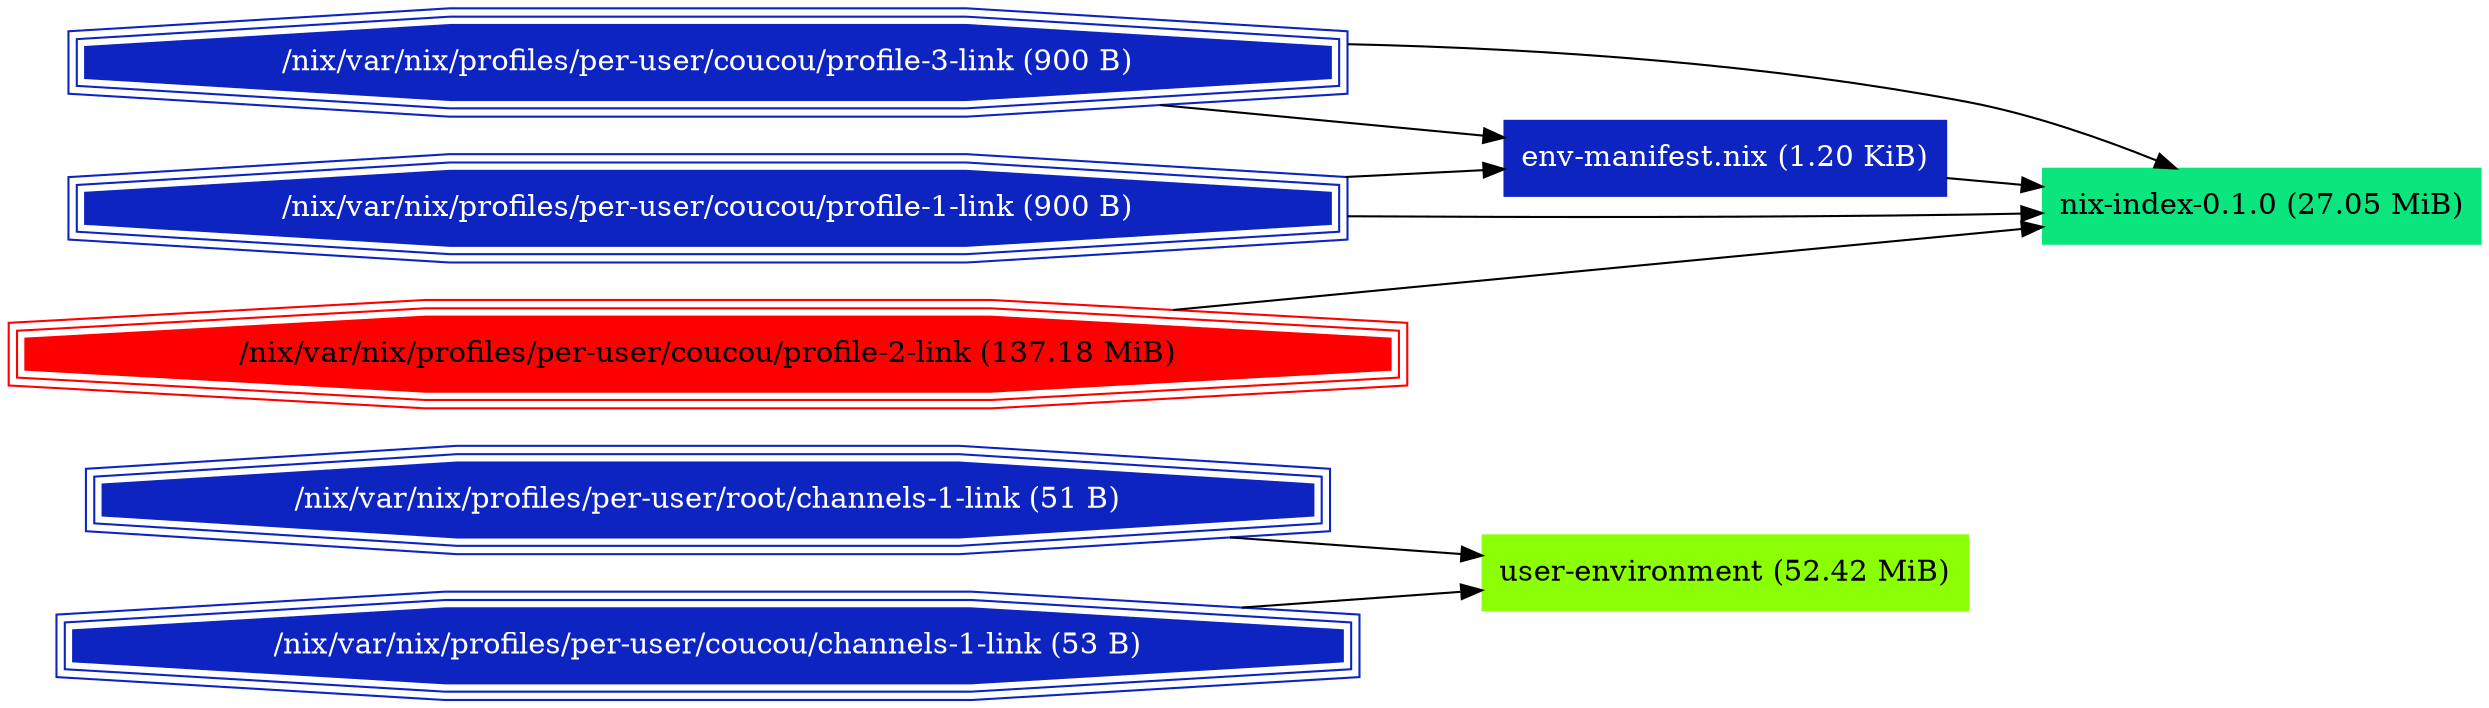 digraph nixstore {
rankdir=LR;node [shape = tripleoctagon, style=filled];
{ rank = same;
N0; N1; N2; N3; N4; 
};
node [shape = box];
N0[color="#0D24C0",fontcolor="#ffffff",label="/nix/var/nix/profiles/per-user/root/channels-1-link (51 B)"];
N1[color="#0D24C0",fontcolor="#ffffff",label="/nix/var/nix/profiles/per-user/coucou/profile-3-link (900 B)"];
N2[color="#FF0000",fontcolor="#000000",label="/nix/var/nix/profiles/per-user/coucou/profile-2-link (137.18 MiB)"];
N3[color="#0D24C0",fontcolor="#ffffff",label="/nix/var/nix/profiles/per-user/coucou/profile-1-link (900 B)"];
N4[color="#0D24C0",fontcolor="#ffffff",label="/nix/var/nix/profiles/per-user/coucou/channels-1-link (53 B)"];
N5[color="#8BFF06",fontcolor="#000000",label="user-environment (52.42 MiB)"];
N6[color="#0AE57E",fontcolor="#000000",label="nix-index-0.1.0 (27.05 MiB)"];
N7[color="#0D24C0",fontcolor="#ffffff",label="env-manifest.nix (1.20 KiB)"];
N0 -> N5;
N1 -> N7;
N1 -> N6;
N2 -> N6;
N3 -> N7;
N3 -> N6;
N4 -> N5;
N7 -> N6;
}
